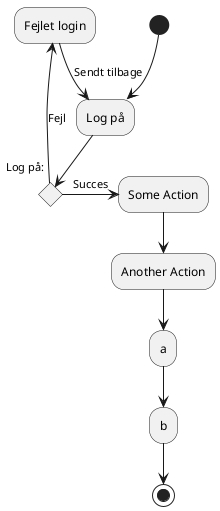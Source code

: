 @startuml flow

(*) -down-> "Log på"

if "Log på:" then
  -right->[Succes] "Some Action"
  --> "Another Action"
  -down-> "a"
else
  -left->[Fejl] "Fejlet login"
  -->[Sendt tilbage] "Log på"
endif

"a" --> "b"
"b" --> (*)

@enduml